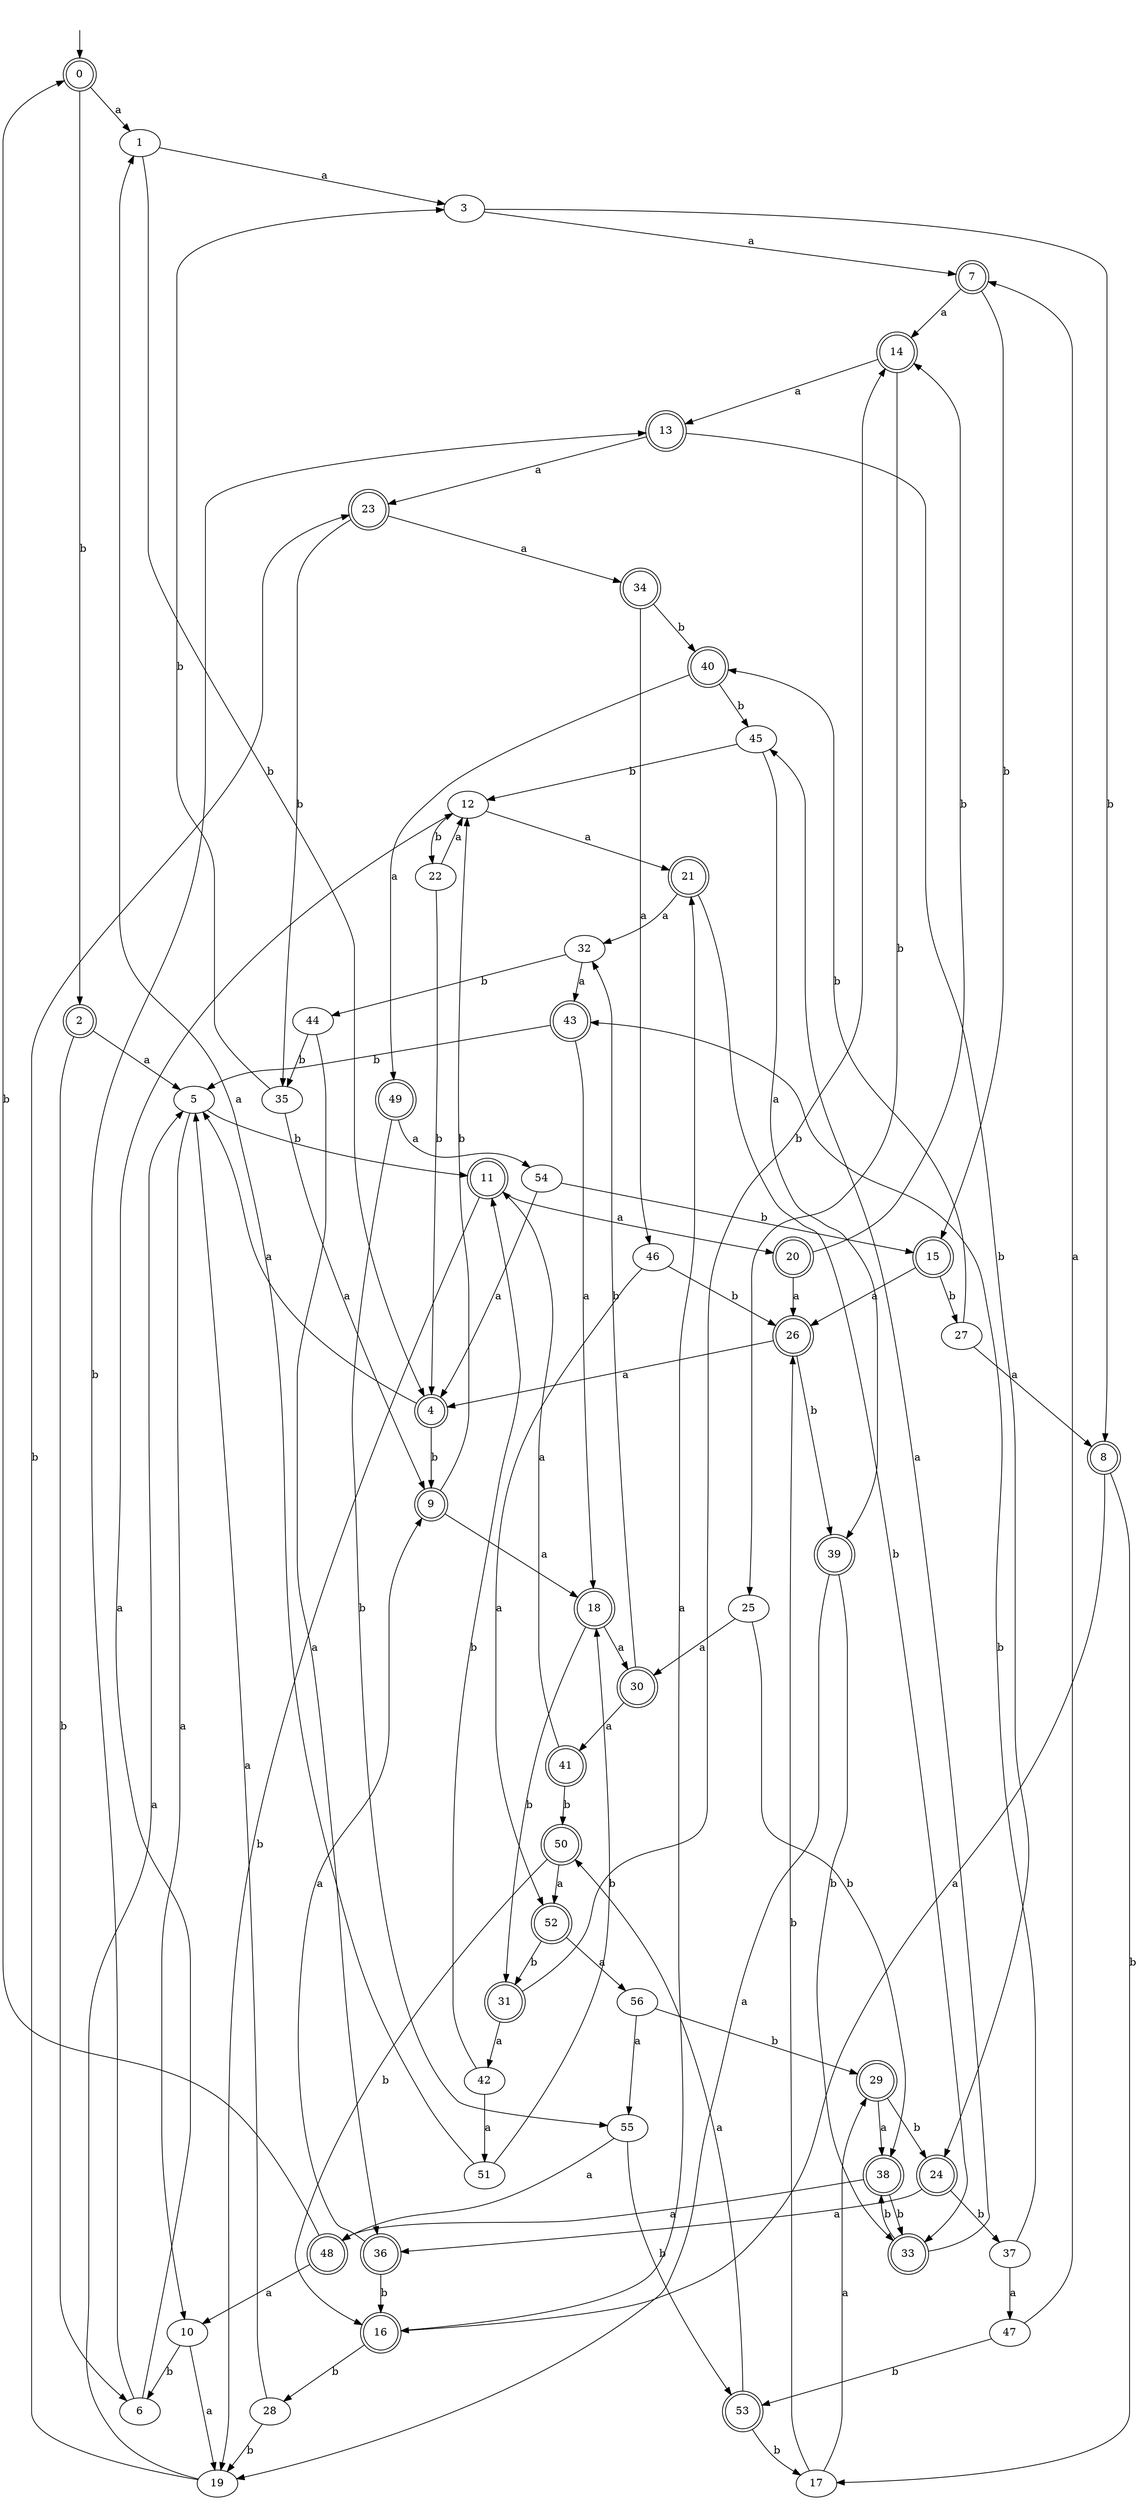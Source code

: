 digraph RandomDFA {
  __start0 [label="", shape=none];
  __start0 -> 0 [label=""];
  0 [shape=circle] [shape=doublecircle]
  0 -> 1 [label="a"]
  0 -> 2 [label="b"]
  1
  1 -> 3 [label="a"]
  1 -> 4 [label="b"]
  2 [shape=doublecircle]
  2 -> 5 [label="a"]
  2 -> 6 [label="b"]
  3
  3 -> 7 [label="a"]
  3 -> 8 [label="b"]
  4 [shape=doublecircle]
  4 -> 5 [label="a"]
  4 -> 9 [label="b"]
  5
  5 -> 10 [label="a"]
  5 -> 11 [label="b"]
  6
  6 -> 12 [label="a"]
  6 -> 13 [label="b"]
  7 [shape=doublecircle]
  7 -> 14 [label="a"]
  7 -> 15 [label="b"]
  8 [shape=doublecircle]
  8 -> 16 [label="a"]
  8 -> 17 [label="b"]
  9 [shape=doublecircle]
  9 -> 18 [label="a"]
  9 -> 12 [label="b"]
  10
  10 -> 19 [label="a"]
  10 -> 6 [label="b"]
  11 [shape=doublecircle]
  11 -> 20 [label="a"]
  11 -> 19 [label="b"]
  12
  12 -> 21 [label="a"]
  12 -> 22 [label="b"]
  13 [shape=doublecircle]
  13 -> 23 [label="a"]
  13 -> 24 [label="b"]
  14 [shape=doublecircle]
  14 -> 13 [label="a"]
  14 -> 25 [label="b"]
  15 [shape=doublecircle]
  15 -> 26 [label="a"]
  15 -> 27 [label="b"]
  16 [shape=doublecircle]
  16 -> 21 [label="a"]
  16 -> 28 [label="b"]
  17
  17 -> 29 [label="a"]
  17 -> 26 [label="b"]
  18 [shape=doublecircle]
  18 -> 30 [label="a"]
  18 -> 31 [label="b"]
  19
  19 -> 5 [label="a"]
  19 -> 23 [label="b"]
  20 [shape=doublecircle]
  20 -> 26 [label="a"]
  20 -> 14 [label="b"]
  21 [shape=doublecircle]
  21 -> 32 [label="a"]
  21 -> 33 [label="b"]
  22
  22 -> 12 [label="a"]
  22 -> 4 [label="b"]
  23 [shape=doublecircle]
  23 -> 34 [label="a"]
  23 -> 35 [label="b"]
  24 [shape=doublecircle]
  24 -> 36 [label="a"]
  24 -> 37 [label="b"]
  25
  25 -> 30 [label="a"]
  25 -> 38 [label="b"]
  26 [shape=doublecircle]
  26 -> 4 [label="a"]
  26 -> 39 [label="b"]
  27
  27 -> 8 [label="a"]
  27 -> 40 [label="b"]
  28
  28 -> 5 [label="a"]
  28 -> 19 [label="b"]
  29 [shape=doublecircle]
  29 -> 38 [label="a"]
  29 -> 24 [label="b"]
  30 [shape=doublecircle]
  30 -> 41 [label="a"]
  30 -> 32 [label="b"]
  31 [shape=doublecircle]
  31 -> 42 [label="a"]
  31 -> 14 [label="b"]
  32
  32 -> 43 [label="a"]
  32 -> 44 [label="b"]
  33 [shape=doublecircle]
  33 -> 45 [label="a"]
  33 -> 38 [label="b"]
  34 [shape=doublecircle]
  34 -> 46 [label="a"]
  34 -> 40 [label="b"]
  35
  35 -> 9 [label="a"]
  35 -> 3 [label="b"]
  36 [shape=doublecircle]
  36 -> 9 [label="a"]
  36 -> 16 [label="b"]
  37
  37 -> 47 [label="a"]
  37 -> 43 [label="b"]
  38 [shape=doublecircle]
  38 -> 48 [label="a"]
  38 -> 33 [label="b"]
  39 [shape=doublecircle]
  39 -> 19 [label="a"]
  39 -> 33 [label="b"]
  40 [shape=doublecircle]
  40 -> 49 [label="a"]
  40 -> 45 [label="b"]
  41 [shape=doublecircle]
  41 -> 11 [label="a"]
  41 -> 50 [label="b"]
  42
  42 -> 51 [label="a"]
  42 -> 11 [label="b"]
  43 [shape=doublecircle]
  43 -> 18 [label="a"]
  43 -> 5 [label="b"]
  44
  44 -> 36 [label="a"]
  44 -> 35 [label="b"]
  45
  45 -> 39 [label="a"]
  45 -> 12 [label="b"]
  46
  46 -> 52 [label="a"]
  46 -> 26 [label="b"]
  47
  47 -> 7 [label="a"]
  47 -> 53 [label="b"]
  48 [shape=doublecircle]
  48 -> 10 [label="a"]
  48 -> 0 [label="b"]
  49 [shape=doublecircle]
  49 -> 54 [label="a"]
  49 -> 55 [label="b"]
  50 [shape=doublecircle]
  50 -> 52 [label="a"]
  50 -> 16 [label="b"]
  51
  51 -> 1 [label="a"]
  51 -> 18 [label="b"]
  52 [shape=doublecircle]
  52 -> 56 [label="a"]
  52 -> 31 [label="b"]
  53 [shape=doublecircle]
  53 -> 50 [label="a"]
  53 -> 17 [label="b"]
  54
  54 -> 4 [label="a"]
  54 -> 15 [label="b"]
  55
  55 -> 48 [label="a"]
  55 -> 53 [label="b"]
  56
  56 -> 55 [label="a"]
  56 -> 29 [label="b"]
}
